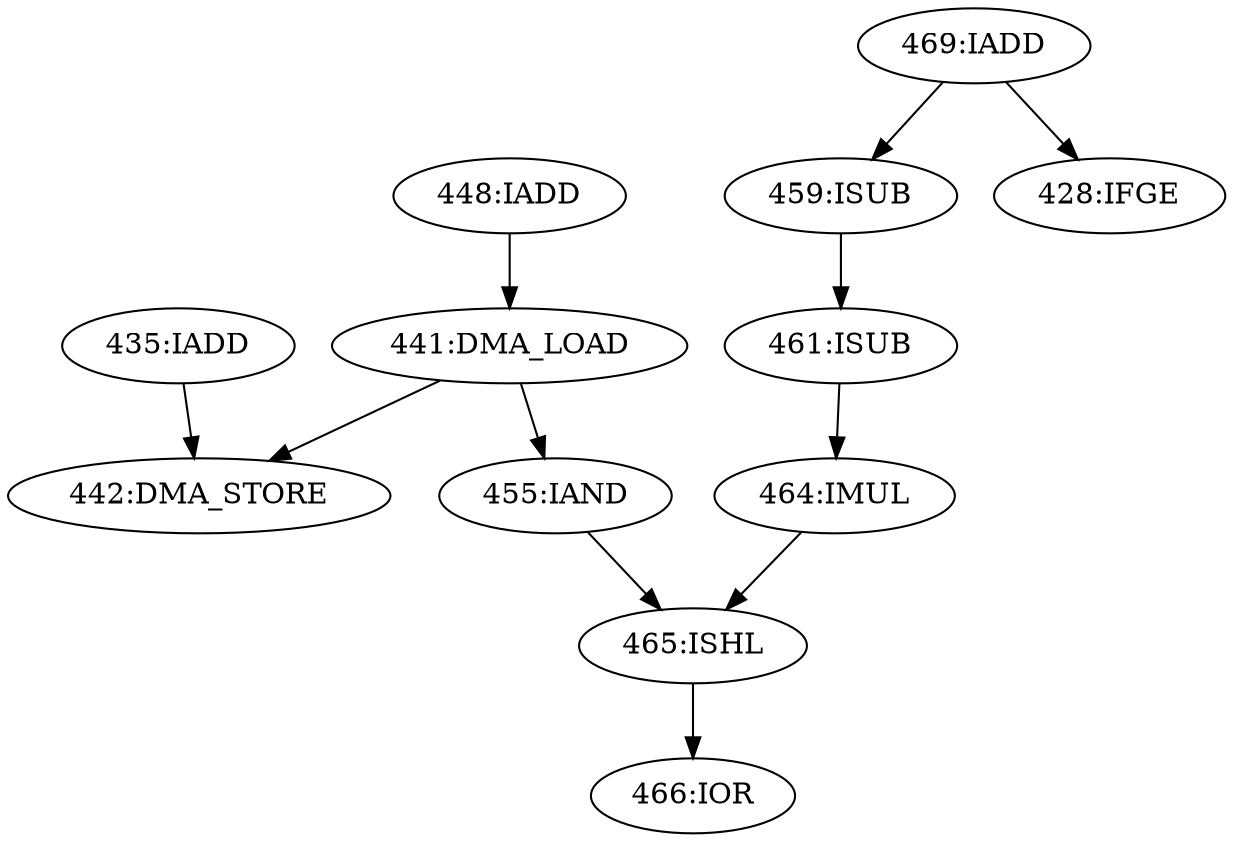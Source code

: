digraph depgraph {
n0_SH [label="465:ISHL"];
n1_AND [label="455:IAND"];
n1_AND -> n0_SH;
n2_MUL [label="464:IMUL"];
n2_MUL -> n0_SH;
n3_OR [label="466:IOR"];
n0_SH -> n3_OR;
n4_MEM [label="442:DMA_STORE"];
n5_MEM [label="441:DMA_LOAD"];
n5_MEM -> n4_MEM;
n5_MEM -> n1_AND;
n6_SUB [label="461:ISUB"];
n7_SUB [label="459:ISUB"];
n7_SUB -> n6_SUB;
n6_SUB -> n2_MUL;
n8_ADD [label="469:IADD"];
n8_ADD -> n7_SUB
n9_CMP [label="428:IFGE"];
n8_ADD -> n9_CMP
n10_ADD [label="448:IADD"];
n10_ADD -> n5_MEM
n11_ADD [label="435:IADD"];
n11_ADD -> n4_MEM
}